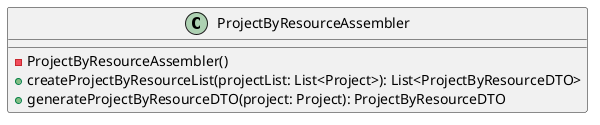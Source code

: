 @startuml

  class ProjectByResourceAssembler {
     - ProjectByResourceAssembler()
     + createProjectByResourceList(projectList: List<Project>): List<ProjectByResourceDTO>
     + generateProjectByResourceDTO(project: Project): ProjectByResourceDTO
   }
@enduml